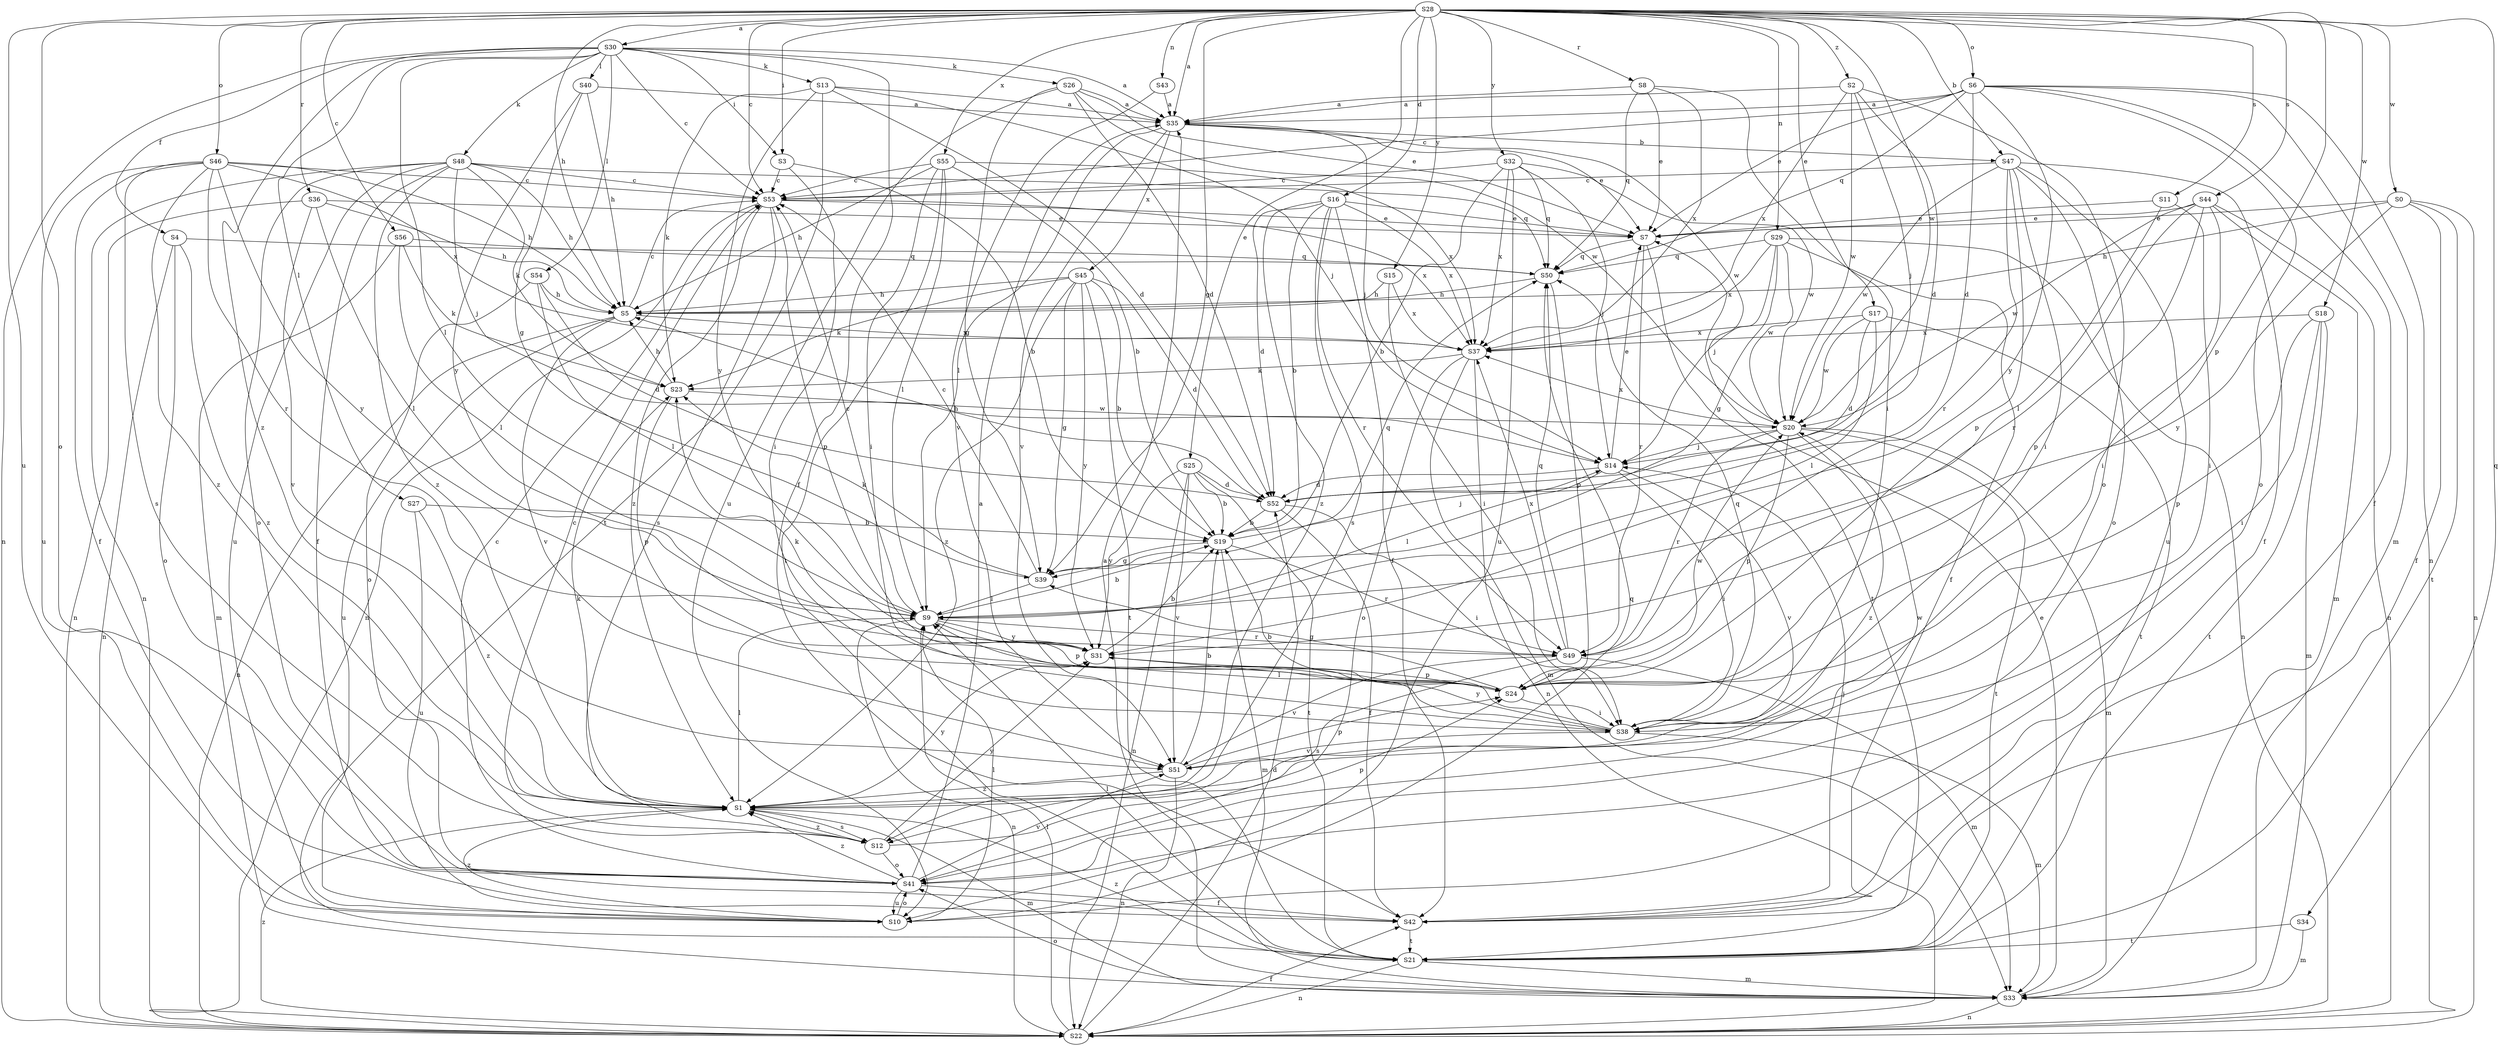 strict digraph  {
S28;
S30;
S35;
S47;
S19;
S56;
S53;
S16;
S52;
S17;
S25;
S7;
S4;
S42;
S39;
S5;
S3;
S38;
S14;
S26;
S13;
S48;
S23;
S40;
S27;
S54;
S9;
S33;
S29;
S43;
S22;
S6;
S46;
S41;
S24;
S34;
S50;
S8;
S36;
S49;
S44;
S11;
S12;
S21;
S10;
S51;
S18;
S0;
S20;
S55;
S45;
S37;
S32;
S15;
S31;
S2;
S1;
S28 -> S30  [label=a];
S28 -> S35  [label=a];
S28 -> S47  [label=b];
S28 -> S56  [label=c];
S28 -> S53  [label=c];
S28 -> S16  [label=d];
S28 -> S17  [label=e];
S28 -> S25  [label=e];
S28 -> S39  [label=g];
S28 -> S5  [label=h];
S28 -> S3  [label=i];
S28 -> S29  [label=n];
S28 -> S43  [label=n];
S28 -> S6  [label=o];
S28 -> S46  [label=o];
S28 -> S41  [label=o];
S28 -> S24  [label=p];
S28 -> S34  [label=q];
S28 -> S8  [label=r];
S28 -> S36  [label=r];
S28 -> S44  [label=s];
S28 -> S11  [label=s];
S28 -> S10  [label=u];
S28 -> S18  [label=w];
S28 -> S0  [label=w];
S28 -> S20  [label=w];
S28 -> S55  [label=x];
S28 -> S32  [label=y];
S28 -> S15  [label=y];
S28 -> S2  [label=z];
S30 -> S35  [label=a];
S30 -> S53  [label=c];
S30 -> S4  [label=f];
S30 -> S42  [label=f];
S30 -> S3  [label=i];
S30 -> S26  [label=k];
S30 -> S13  [label=k];
S30 -> S48  [label=k];
S30 -> S40  [label=l];
S30 -> S27  [label=l];
S30 -> S54  [label=l];
S30 -> S9  [label=l];
S30 -> S22  [label=n];
S30 -> S1  [label=z];
S35 -> S47  [label=b];
S35 -> S7  [label=e];
S35 -> S14  [label=j];
S35 -> S9  [label=l];
S35 -> S51  [label=v];
S35 -> S20  [label=w];
S35 -> S45  [label=x];
S47 -> S53  [label=c];
S47 -> S42  [label=f];
S47 -> S38  [label=i];
S47 -> S41  [label=o];
S47 -> S24  [label=p];
S47 -> S49  [label=r];
S47 -> S10  [label=u];
S47 -> S20  [label=w];
S19 -> S39  [label=g];
S19 -> S14  [label=j];
S19 -> S33  [label=m];
S19 -> S49  [label=r];
S56 -> S23  [label=k];
S56 -> S9  [label=l];
S56 -> S33  [label=m];
S56 -> S50  [label=q];
S53 -> S7  [label=e];
S53 -> S22  [label=n];
S53 -> S24  [label=p];
S53 -> S12  [label=s];
S53 -> S37  [label=x];
S53 -> S1  [label=z];
S16 -> S19  [label=b];
S16 -> S52  [label=d];
S16 -> S7  [label=e];
S16 -> S42  [label=f];
S16 -> S49  [label=r];
S16 -> S12  [label=s];
S16 -> S37  [label=x];
S16 -> S1  [label=z];
S52 -> S19  [label=b];
S52 -> S42  [label=f];
S52 -> S5  [label=h];
S52 -> S38  [label=i];
S17 -> S52  [label=d];
S17 -> S9  [label=l];
S17 -> S21  [label=t];
S17 -> S20  [label=w];
S17 -> S37  [label=x];
S25 -> S19  [label=b];
S25 -> S52  [label=d];
S25 -> S22  [label=n];
S25 -> S21  [label=t];
S25 -> S51  [label=v];
S25 -> S31  [label=y];
S7 -> S50  [label=q];
S7 -> S49  [label=r];
S7 -> S21  [label=t];
S4 -> S22  [label=n];
S4 -> S41  [label=o];
S4 -> S50  [label=q];
S4 -> S1  [label=z];
S42 -> S14  [label=j];
S42 -> S21  [label=t];
S39 -> S53  [label=c];
S39 -> S23  [label=k];
S39 -> S9  [label=l];
S39 -> S50  [label=q];
S5 -> S53  [label=c];
S5 -> S22  [label=n];
S5 -> S10  [label=u];
S5 -> S51  [label=v];
S5 -> S37  [label=x];
S3 -> S19  [label=b];
S3 -> S53  [label=c];
S3 -> S38  [label=i];
S38 -> S19  [label=b];
S38 -> S9  [label=l];
S38 -> S33  [label=m];
S38 -> S50  [label=q];
S38 -> S51  [label=v];
S38 -> S31  [label=y];
S14 -> S52  [label=d];
S14 -> S7  [label=e];
S14 -> S38  [label=i];
S14 -> S9  [label=l];
S14 -> S51  [label=v];
S26 -> S35  [label=a];
S26 -> S52  [label=d];
S26 -> S7  [label=e];
S26 -> S39  [label=g];
S26 -> S10  [label=u];
S26 -> S20  [label=w];
S13 -> S35  [label=a];
S13 -> S52  [label=d];
S13 -> S14  [label=j];
S13 -> S23  [label=k];
S13 -> S21  [label=t];
S13 -> S31  [label=y];
S48 -> S53  [label=c];
S48 -> S42  [label=f];
S48 -> S5  [label=h];
S48 -> S14  [label=j];
S48 -> S23  [label=k];
S48 -> S22  [label=n];
S48 -> S41  [label=o];
S48 -> S50  [label=q];
S48 -> S10  [label=u];
S48 -> S1  [label=z];
S23 -> S5  [label=h];
S23 -> S24  [label=p];
S23 -> S20  [label=w];
S40 -> S35  [label=a];
S40 -> S39  [label=g];
S40 -> S5  [label=h];
S40 -> S31  [label=y];
S27 -> S19  [label=b];
S27 -> S10  [label=u];
S27 -> S1  [label=z];
S54 -> S52  [label=d];
S54 -> S5  [label=h];
S54 -> S9  [label=l];
S54 -> S41  [label=o];
S9 -> S19  [label=b];
S9 -> S53  [label=c];
S9 -> S22  [label=n];
S9 -> S24  [label=p];
S9 -> S49  [label=r];
S9 -> S31  [label=y];
S33 -> S35  [label=a];
S33 -> S7  [label=e];
S33 -> S22  [label=n];
S33 -> S41  [label=o];
S29 -> S42  [label=f];
S29 -> S39  [label=g];
S29 -> S14  [label=j];
S29 -> S22  [label=n];
S29 -> S50  [label=q];
S29 -> S20  [label=w];
S29 -> S37  [label=x];
S43 -> S35  [label=a];
S43 -> S51  [label=v];
S22 -> S52  [label=d];
S22 -> S42  [label=f];
S22 -> S9  [label=l];
S22 -> S1  [label=z];
S6 -> S35  [label=a];
S6 -> S53  [label=c];
S6 -> S52  [label=d];
S6 -> S7  [label=e];
S6 -> S42  [label=f];
S6 -> S33  [label=m];
S6 -> S22  [label=n];
S6 -> S41  [label=o];
S6 -> S50  [label=q];
S6 -> S31  [label=y];
S46 -> S53  [label=c];
S46 -> S42  [label=f];
S46 -> S5  [label=h];
S46 -> S49  [label=r];
S46 -> S12  [label=s];
S46 -> S10  [label=u];
S46 -> S37  [label=x];
S46 -> S31  [label=y];
S46 -> S1  [label=z];
S41 -> S35  [label=a];
S41 -> S53  [label=c];
S41 -> S42  [label=f];
S41 -> S10  [label=u];
S41 -> S51  [label=v];
S41 -> S1  [label=z];
S24 -> S39  [label=g];
S24 -> S38  [label=i];
S24 -> S23  [label=k];
S24 -> S20  [label=w];
S34 -> S33  [label=m];
S34 -> S21  [label=t];
S50 -> S5  [label=h];
S50 -> S24  [label=p];
S8 -> S35  [label=a];
S8 -> S7  [label=e];
S8 -> S38  [label=i];
S8 -> S50  [label=q];
S8 -> S37  [label=x];
S36 -> S7  [label=e];
S36 -> S5  [label=h];
S36 -> S9  [label=l];
S36 -> S22  [label=n];
S36 -> S51  [label=v];
S49 -> S33  [label=m];
S49 -> S50  [label=q];
S49 -> S12  [label=s];
S49 -> S51  [label=v];
S49 -> S37  [label=x];
S44 -> S7  [label=e];
S44 -> S38  [label=i];
S44 -> S33  [label=m];
S44 -> S22  [label=n];
S44 -> S24  [label=p];
S44 -> S49  [label=r];
S44 -> S20  [label=w];
S11 -> S7  [label=e];
S11 -> S38  [label=i];
S11 -> S9  [label=l];
S12 -> S53  [label=c];
S12 -> S41  [label=o];
S12 -> S24  [label=p];
S12 -> S31  [label=y];
S12 -> S1  [label=z];
S21 -> S9  [label=l];
S21 -> S33  [label=m];
S21 -> S22  [label=n];
S21 -> S1  [label=z];
S10 -> S9  [label=l];
S10 -> S41  [label=o];
S10 -> S50  [label=q];
S10 -> S1  [label=z];
S51 -> S19  [label=b];
S51 -> S22  [label=n];
S51 -> S24  [label=p];
S51 -> S1  [label=z];
S18 -> S38  [label=i];
S18 -> S33  [label=m];
S18 -> S24  [label=p];
S18 -> S21  [label=t];
S18 -> S37  [label=x];
S0 -> S7  [label=e];
S0 -> S42  [label=f];
S0 -> S5  [label=h];
S0 -> S22  [label=n];
S0 -> S21  [label=t];
S0 -> S31  [label=y];
S20 -> S14  [label=j];
S20 -> S33  [label=m];
S20 -> S24  [label=p];
S20 -> S49  [label=r];
S20 -> S21  [label=t];
S20 -> S37  [label=x];
S20 -> S1  [label=z];
S55 -> S19  [label=b];
S55 -> S53  [label=c];
S55 -> S5  [label=h];
S55 -> S38  [label=i];
S55 -> S9  [label=l];
S55 -> S21  [label=t];
S55 -> S37  [label=x];
S45 -> S19  [label=b];
S45 -> S52  [label=d];
S45 -> S39  [label=g];
S45 -> S5  [label=h];
S45 -> S23  [label=k];
S45 -> S21  [label=t];
S45 -> S31  [label=y];
S45 -> S1  [label=z];
S37 -> S23  [label=k];
S37 -> S33  [label=m];
S37 -> S22  [label=n];
S37 -> S41  [label=o];
S32 -> S19  [label=b];
S32 -> S53  [label=c];
S32 -> S14  [label=j];
S32 -> S50  [label=q];
S32 -> S10  [label=u];
S32 -> S20  [label=w];
S32 -> S37  [label=x];
S15 -> S5  [label=h];
S15 -> S38  [label=i];
S15 -> S37  [label=x];
S31 -> S19  [label=b];
S31 -> S24  [label=p];
S2 -> S35  [label=a];
S2 -> S52  [label=d];
S2 -> S14  [label=j];
S2 -> S41  [label=o];
S2 -> S20  [label=w];
S2 -> S37  [label=x];
S1 -> S23  [label=k];
S1 -> S9  [label=l];
S1 -> S33  [label=m];
S1 -> S12  [label=s];
S1 -> S20  [label=w];
S1 -> S31  [label=y];
}
